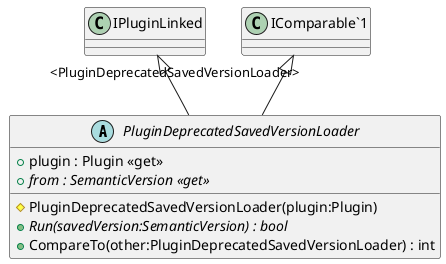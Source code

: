 @startuml
abstract class PluginDeprecatedSavedVersionLoader {
    # PluginDeprecatedSavedVersionLoader(plugin:Plugin)
    + plugin : Plugin <<get>>
    + {abstract} from : SemanticVersion <<get>>
    + {abstract} Run(savedVersion:SemanticVersion) : bool
    + CompareTo(other:PluginDeprecatedSavedVersionLoader) : int
}
IPluginLinked <|-- PluginDeprecatedSavedVersionLoader
"IComparable`1" "<PluginDeprecatedSavedVersionLoader>" <|-- PluginDeprecatedSavedVersionLoader
@enduml

